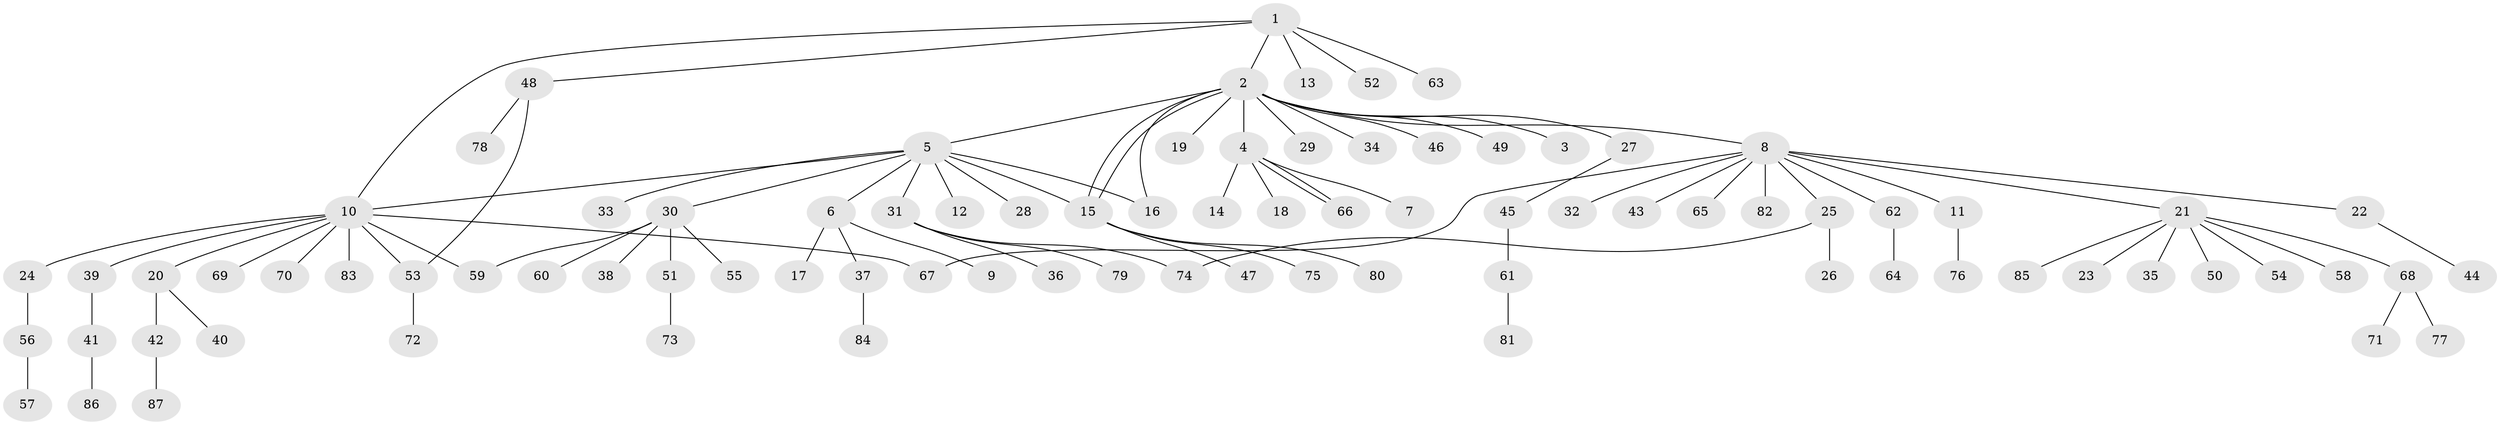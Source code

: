 // coarse degree distribution, {5: 0.046153846153846156, 23: 0.015384615384615385, 1: 0.676923076923077, 4: 0.03076923076923077, 9: 0.015384615384615385, 3: 0.03076923076923077, 12: 0.015384615384615385, 2: 0.15384615384615385, 7: 0.015384615384615385}
// Generated by graph-tools (version 1.1) at 2025/41/03/06/25 10:41:45]
// undirected, 87 vertices, 95 edges
graph export_dot {
graph [start="1"]
  node [color=gray90,style=filled];
  1;
  2;
  3;
  4;
  5;
  6;
  7;
  8;
  9;
  10;
  11;
  12;
  13;
  14;
  15;
  16;
  17;
  18;
  19;
  20;
  21;
  22;
  23;
  24;
  25;
  26;
  27;
  28;
  29;
  30;
  31;
  32;
  33;
  34;
  35;
  36;
  37;
  38;
  39;
  40;
  41;
  42;
  43;
  44;
  45;
  46;
  47;
  48;
  49;
  50;
  51;
  52;
  53;
  54;
  55;
  56;
  57;
  58;
  59;
  60;
  61;
  62;
  63;
  64;
  65;
  66;
  67;
  68;
  69;
  70;
  71;
  72;
  73;
  74;
  75;
  76;
  77;
  78;
  79;
  80;
  81;
  82;
  83;
  84;
  85;
  86;
  87;
  1 -- 2;
  1 -- 10;
  1 -- 13;
  1 -- 48;
  1 -- 52;
  1 -- 63;
  2 -- 3;
  2 -- 4;
  2 -- 5;
  2 -- 8;
  2 -- 15;
  2 -- 15;
  2 -- 16;
  2 -- 19;
  2 -- 27;
  2 -- 29;
  2 -- 34;
  2 -- 46;
  2 -- 49;
  4 -- 7;
  4 -- 14;
  4 -- 18;
  4 -- 66;
  4 -- 66;
  5 -- 6;
  5 -- 10;
  5 -- 12;
  5 -- 15;
  5 -- 16;
  5 -- 28;
  5 -- 30;
  5 -- 31;
  5 -- 33;
  6 -- 9;
  6 -- 17;
  6 -- 37;
  8 -- 11;
  8 -- 21;
  8 -- 22;
  8 -- 25;
  8 -- 32;
  8 -- 43;
  8 -- 62;
  8 -- 65;
  8 -- 67;
  8 -- 82;
  10 -- 20;
  10 -- 24;
  10 -- 39;
  10 -- 53;
  10 -- 59;
  10 -- 67;
  10 -- 69;
  10 -- 70;
  10 -- 83;
  11 -- 76;
  15 -- 47;
  15 -- 75;
  15 -- 80;
  20 -- 40;
  20 -- 42;
  21 -- 23;
  21 -- 35;
  21 -- 50;
  21 -- 54;
  21 -- 58;
  21 -- 68;
  21 -- 85;
  22 -- 44;
  24 -- 56;
  25 -- 26;
  25 -- 74;
  27 -- 45;
  30 -- 38;
  30 -- 51;
  30 -- 55;
  30 -- 59;
  30 -- 60;
  31 -- 36;
  31 -- 74;
  31 -- 79;
  37 -- 84;
  39 -- 41;
  41 -- 86;
  42 -- 87;
  45 -- 61;
  48 -- 53;
  48 -- 78;
  51 -- 73;
  53 -- 72;
  56 -- 57;
  61 -- 81;
  62 -- 64;
  68 -- 71;
  68 -- 77;
}
